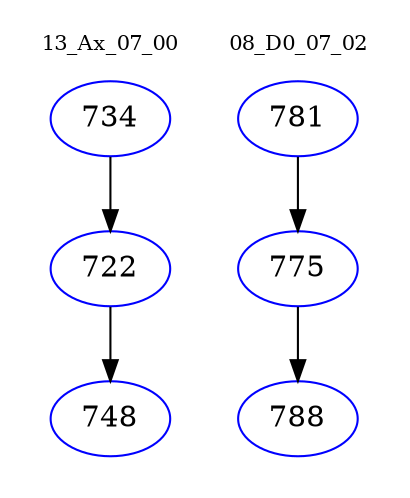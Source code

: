 digraph{
subgraph cluster_0 {
color = white
label = "13_Ax_07_00";
fontsize=10;
T0_734 [label="734", color="blue"]
T0_734 -> T0_722 [color="black"]
T0_722 [label="722", color="blue"]
T0_722 -> T0_748 [color="black"]
T0_748 [label="748", color="blue"]
}
subgraph cluster_1 {
color = white
label = "08_D0_07_02";
fontsize=10;
T1_781 [label="781", color="blue"]
T1_781 -> T1_775 [color="black"]
T1_775 [label="775", color="blue"]
T1_775 -> T1_788 [color="black"]
T1_788 [label="788", color="blue"]
}
}
